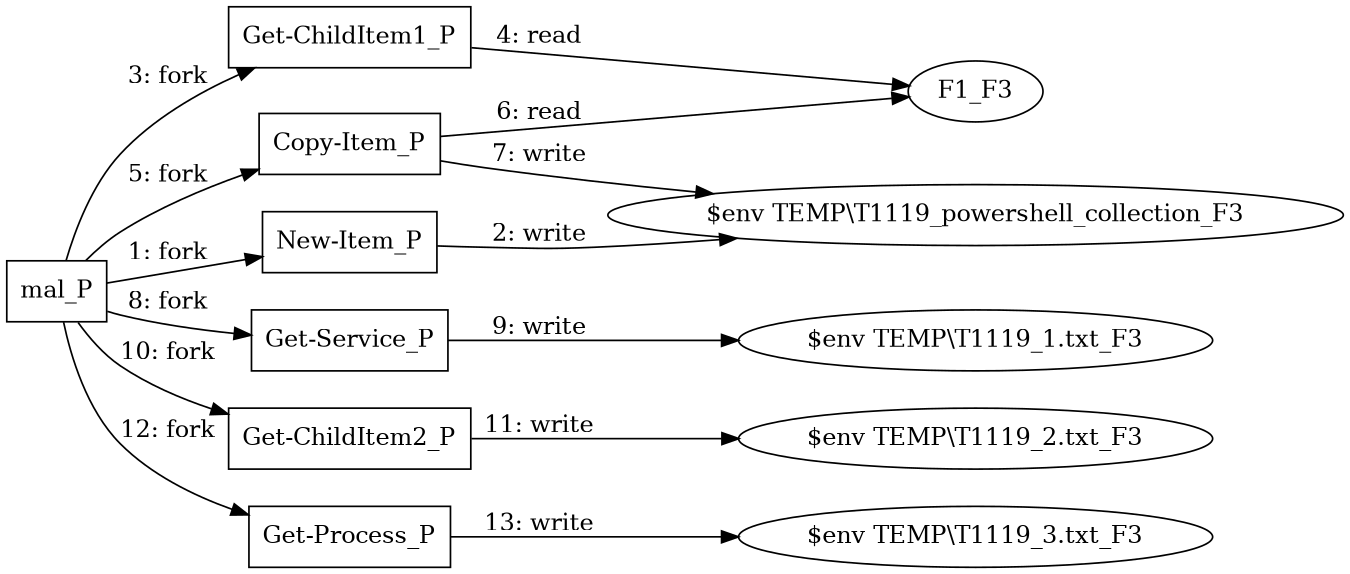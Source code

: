 digraph T1119 {
rankdir="LR"
size="9"
fixedsize="false"
splines="true"
nodesep=0.3
ranksep=0
fontsize=10
overlap="scalexy"
engine= "neato"
	"mal_P" [node_type=Process shape=box]
	"New-Item_P" [node_type=Process shape=box]
	"Get-ChildItem1_P" [node_type=Process shape=box]
	"Copy-Item_P" [node_type=Process shape=box]
	"Get-Service_P" [node_type=Process shape=box]
	"Get-ChildItem2_P" [node_type=Process shape=box]
	"Get-Process_P" [node_type=Process shape=box]
	"$env TEMP\\T1119_powershell_collection_F3" [node_type=File shape=ellipse]
	"F1_F3" [node_type=File shape=ellipse]
	"$env TEMP\\T1119_1.txt_F3" [node_type=File shape=ellipse]
	"$env TEMP\\T1119_2.txt_F3" [node_type=File shape=ellipse]
	"$env TEMP\\T1119_3.txt_F3" [node_type=File shape=ellipse]
	"mal_P" -> "New-Item_P" [label="1: fork"]
	"New-Item_P" -> "$env TEMP\\T1119_powershell_collection_F3" [label="2: write"]
	"mal_P" -> "Get-ChildItem1_P" [label="3: fork"]
	"Get-ChildItem1_P" -> "F1_F3" [label="4: read"]
	"mal_P" -> "Copy-Item_P" [label="5: fork"]
	"Copy-Item_P" -> "F1_F3" [label="6: read"]
	"Copy-Item_P" -> "$env TEMP\\T1119_powershell_collection_F3" [label="7: write"]
	"mal_P" -> "Get-Service_P" [label="8: fork"]
	"Get-Service_P" -> "$env TEMP\\T1119_1.txt_F3" [label="9: write"]
	"mal_P" -> "Get-ChildItem2_P" [label="10: fork"]
	"Get-ChildItem2_P" -> "$env TEMP\\T1119_2.txt_F3" [label="11: write"]
	"mal_P" -> "Get-Process_P" [label="12: fork"]
	"Get-Process_P" -> "$env TEMP\\T1119_3.txt_F3" [label="13: write"]
}
